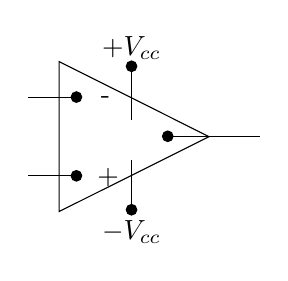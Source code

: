\begin{tikzpicture}[y=-1cm]
\sf
\filldraw[black] (1.796,3.413) circle (0.067cm);
\filldraw[black] (1.796,4.413) circle (0.067cm);
\filldraw[black] (2.496,3.022) circle (0.067cm);
\filldraw[black] (2.496,4.844) circle (0.067cm);
\filldraw[black] (2.956,3.911) circle (0.067cm);
\draw[black] (2.496,3.7) -- (2.496,3.056);
\draw[black] (2.496,4.856) -- (2.496,4.211);
\draw[black] (3.011,3.911) -- (4.122,3.911);
\path (2.496,2.889) node[text=black,anchor=base] {$+V_{cc}$};
\path (2.496,5.222) node[text=black,anchor=base] {$-V_{cc}$};
\draw (1.576,2.962) -- (3.48,3.916) -- (1.576,4.867) -- cycle;
\draw (1.184,3.413) -- (1.729,3.413);
\draw (1.184,4.413) -- (1.729,4.413);
\path (1.982,3.498) node[anchor=base west] {-};
\path (1.938,4.522) node[anchor=base west] {+};

\end{tikzpicture}%

%% Configure (x)emacs for this file ...
%% Local Variables:
%% mode: latex
%% End:
